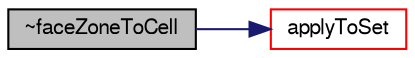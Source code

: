 digraph "~faceZoneToCell"
{
  bgcolor="transparent";
  edge [fontname="FreeSans",fontsize="10",labelfontname="FreeSans",labelfontsize="10"];
  node [fontname="FreeSans",fontsize="10",shape=record];
  rankdir="LR";
  Node9 [label="~faceZoneToCell",height=0.2,width=0.4,color="black", fillcolor="grey75", style="filled", fontcolor="black"];
  Node9 -> Node10 [color="midnightblue",fontsize="10",style="solid",fontname="FreeSans"];
  Node10 [label="applyToSet",height=0.2,width=0.4,color="red",URL="$a25282.html#a2d6074569c50892cef0d0f02422c89d1"];
}
